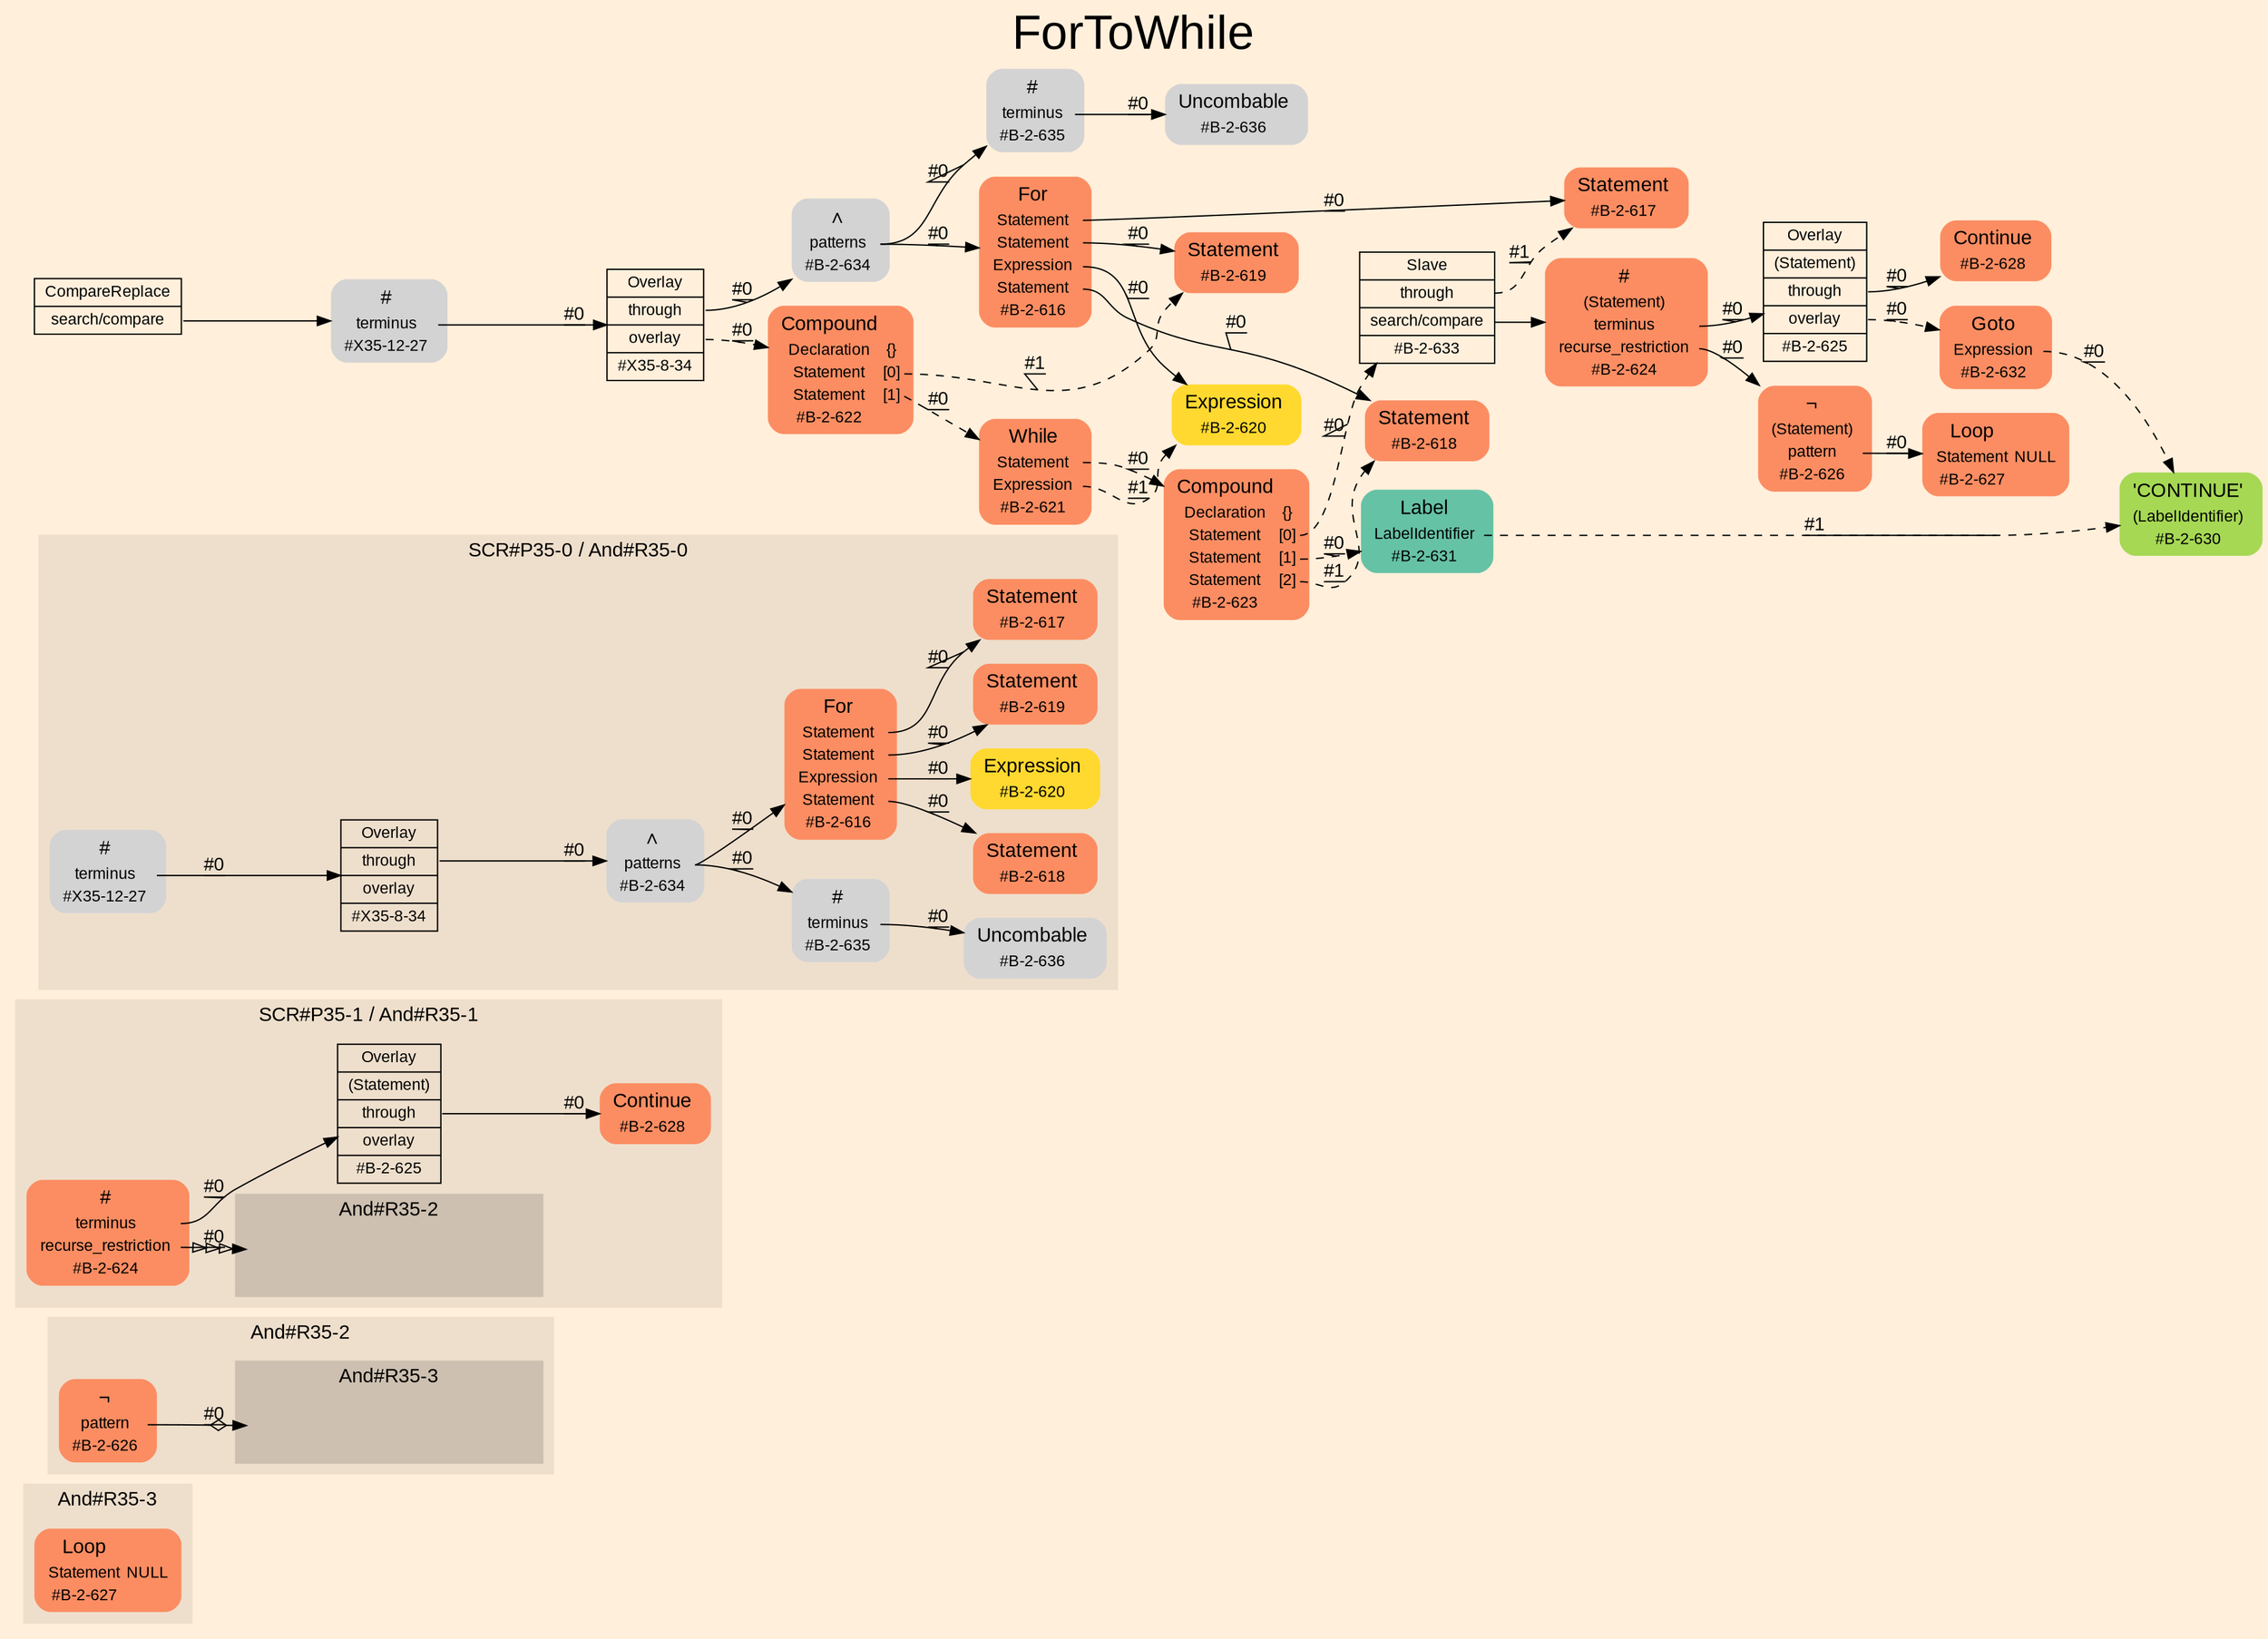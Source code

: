 digraph "ForToWhile" {
label = "ForToWhile"
labelloc = t
fontsize = "36"
graph [
    rankdir = "LR"
    ranksep = 0.3
    bgcolor = antiquewhite1
    color = black
    fontcolor = black
    fontname = "Arial"
];
node [
    fontname = "Arial"
];
edge [
    fontname = "Arial"
];

// -------------------- figure And#R35-3 --------------------
// -------- region And#R35-3 ----------
subgraph "clusterAnd#R35-3" {
    label = "And#R35-3"
    style = "filled"
    color = antiquewhite2
    fontsize = "15"
    "And#R35-3/#B-2-627" [
        // -------- block And#R35-3/#B-2-627 ----------
        shape = "plaintext"
        fillcolor = "/set28/2"
        label = <<TABLE BORDER="0" CELLBORDER="0" CELLSPACING="0">
         <TR><TD><FONT POINT-SIZE="15.0">Loop</FONT></TD><TD></TD></TR>
         <TR><TD>Statement</TD><TD PORT="port0">NULL</TD></TR>
         <TR><TD>#B-2-627</TD><TD PORT="port1"></TD></TR>
        </TABLE>>
        style = "rounded,filled"
        fontsize = "12"
    ];
    
}


// -------------------- figure And#R35-2 --------------------
// -------- region And#R35-2 ----------
subgraph "clusterAnd#R35-2" {
    label = "And#R35-2"
    style = "filled"
    color = antiquewhite2
    fontsize = "15"
    "And#R35-2/#B-2-626" [
        // -------- block And#R35-2/#B-2-626 ----------
        shape = "plaintext"
        fillcolor = "/set28/2"
        label = <<TABLE BORDER="0" CELLBORDER="0" CELLSPACING="0">
         <TR><TD><FONT POINT-SIZE="15.0">¬</FONT></TD><TD></TD></TR>
         <TR><TD>pattern</TD><TD PORT="port0"></TD></TR>
         <TR><TD>#B-2-626</TD><TD PORT="port1"></TD></TR>
        </TABLE>>
        style = "rounded,filled"
        fontsize = "12"
    ];
    
    // -------- region And#R35-2/And#R35-3 ----------
    subgraph "clusterAnd#R35-2/And#R35-3" {
        label = "And#R35-3"
        style = "filled"
        color = antiquewhite3
        fontsize = "15"
        "And#R35-2/And#R35-3/#B-2-627" [
            // -------- block And#R35-2/And#R35-3/#B-2-627 ----------
            shape = none
            fillcolor = "/set28/2"
            style = "invisible"
        ];
        
    }
    
}

"And#R35-2/#B-2-626":port0 -> "And#R35-2/And#R35-3/#B-2-627" [
    arrowhead="normalnoneodiamond"
    label = "#0"
    decorate = true
    color = black
    fontcolor = black
];


// -------------------- figure And#R35-1 --------------------
// -------- region And#R35-1 ----------
subgraph "clusterAnd#R35-1" {
    label = "SCR#P35-1 / And#R35-1"
    style = "filled"
    color = antiquewhite2
    fontsize = "15"
    "And#R35-1/#B-2-625" [
        // -------- block And#R35-1/#B-2-625 ----------
        shape = "record"
        fillcolor = antiquewhite2
        label = "<fixed> Overlay | <port0> (Statement) | <port1> through | <port2> overlay | <port3> #B-2-625"
        style = "filled"
        fontsize = "12"
        color = black
        fontcolor = black
    ];
    
    "And#R35-1/#B-2-624" [
        // -------- block And#R35-1/#B-2-624 ----------
        shape = "plaintext"
        fillcolor = "/set28/2"
        label = <<TABLE BORDER="0" CELLBORDER="0" CELLSPACING="0">
         <TR><TD><FONT POINT-SIZE="15.0">#</FONT></TD><TD></TD></TR>
         <TR><TD>terminus</TD><TD PORT="port0"></TD></TR>
         <TR><TD>recurse_restriction</TD><TD PORT="port1"></TD></TR>
         <TR><TD>#B-2-624</TD><TD PORT="port2"></TD></TR>
        </TABLE>>
        style = "rounded,filled"
        fontsize = "12"
    ];
    
    "And#R35-1/#B-2-628" [
        // -------- block And#R35-1/#B-2-628 ----------
        shape = "plaintext"
        fillcolor = "/set28/2"
        label = <<TABLE BORDER="0" CELLBORDER="0" CELLSPACING="0">
         <TR><TD><FONT POINT-SIZE="15.0">Continue</FONT></TD><TD></TD></TR>
         <TR><TD>#B-2-628</TD><TD PORT="port0"></TD></TR>
        </TABLE>>
        style = "rounded,filled"
        fontsize = "12"
    ];
    
    // -------- region And#R35-1/And#R35-2 ----------
    subgraph "clusterAnd#R35-1/And#R35-2" {
        label = "And#R35-2"
        style = "filled"
        color = antiquewhite3
        fontsize = "15"
        "And#R35-1/And#R35-2/#B-2-626" [
            // -------- block And#R35-1/And#R35-2/#B-2-626 ----------
            shape = none
            fillcolor = "/set28/2"
            style = "invisible"
        ];
        
    }
    
}

"And#R35-1/#B-2-625":port1 -> "And#R35-1/#B-2-628" [
    label = "#0"
    decorate = true
    color = black
    fontcolor = black
];

"And#R35-1/#B-2-624":port0 -> "And#R35-1/#B-2-625" [
    label = "#0"
    decorate = true
    color = black
    fontcolor = black
];

"And#R35-1/#B-2-624":port1 -> "And#R35-1/And#R35-2/#B-2-626" [
    arrowhead="normalonormalonormalonormal"
    label = "#0"
    decorate = true
    color = black
    fontcolor = black
];


// -------------------- figure And#R35-0 --------------------
// -------- region And#R35-0 ----------
subgraph "clusterAnd#R35-0" {
    label = "SCR#P35-0 / And#R35-0"
    style = "filled"
    color = antiquewhite2
    fontsize = "15"
    "And#R35-0/#B-2-634" [
        // -------- block And#R35-0/#B-2-634 ----------
        shape = "plaintext"
        label = <<TABLE BORDER="0" CELLBORDER="0" CELLSPACING="0">
         <TR><TD><FONT POINT-SIZE="15.0">∧</FONT></TD><TD></TD></TR>
         <TR><TD>patterns</TD><TD PORT="port0"></TD></TR>
         <TR><TD>#B-2-634</TD><TD PORT="port1"></TD></TR>
        </TABLE>>
        style = "rounded,filled"
        fontsize = "12"
    ];
    
    "And#R35-0/#B-2-619" [
        // -------- block And#R35-0/#B-2-619 ----------
        shape = "plaintext"
        fillcolor = "/set28/2"
        label = <<TABLE BORDER="0" CELLBORDER="0" CELLSPACING="0">
         <TR><TD><FONT POINT-SIZE="15.0">Statement</FONT></TD><TD></TD></TR>
         <TR><TD>#B-2-619</TD><TD PORT="port0"></TD></TR>
        </TABLE>>
        style = "rounded,filled"
        fontsize = "12"
    ];
    
    "And#R35-0/#X35-12-27" [
        // -------- block And#R35-0/#X35-12-27 ----------
        shape = "plaintext"
        label = <<TABLE BORDER="0" CELLBORDER="0" CELLSPACING="0">
         <TR><TD><FONT POINT-SIZE="15.0">#</FONT></TD><TD></TD></TR>
         <TR><TD>terminus</TD><TD PORT="port0"></TD></TR>
         <TR><TD>#X35-12-27</TD><TD PORT="port1"></TD></TR>
        </TABLE>>
        style = "rounded,filled"
        fontsize = "12"
    ];
    
    "And#R35-0/#B-2-635" [
        // -------- block And#R35-0/#B-2-635 ----------
        shape = "plaintext"
        label = <<TABLE BORDER="0" CELLBORDER="0" CELLSPACING="0">
         <TR><TD><FONT POINT-SIZE="15.0">#</FONT></TD><TD></TD></TR>
         <TR><TD>terminus</TD><TD PORT="port0"></TD></TR>
         <TR><TD>#B-2-635</TD><TD PORT="port1"></TD></TR>
        </TABLE>>
        style = "rounded,filled"
        fontsize = "12"
    ];
    
    "And#R35-0/#B-2-617" [
        // -------- block And#R35-0/#B-2-617 ----------
        shape = "plaintext"
        fillcolor = "/set28/2"
        label = <<TABLE BORDER="0" CELLBORDER="0" CELLSPACING="0">
         <TR><TD><FONT POINT-SIZE="15.0">Statement</FONT></TD><TD></TD></TR>
         <TR><TD>#B-2-617</TD><TD PORT="port0"></TD></TR>
        </TABLE>>
        style = "rounded,filled"
        fontsize = "12"
    ];
    
    "And#R35-0/#B-2-620" [
        // -------- block And#R35-0/#B-2-620 ----------
        shape = "plaintext"
        fillcolor = "/set28/6"
        label = <<TABLE BORDER="0" CELLBORDER="0" CELLSPACING="0">
         <TR><TD><FONT POINT-SIZE="15.0">Expression</FONT></TD><TD></TD></TR>
         <TR><TD>#B-2-620</TD><TD PORT="port0"></TD></TR>
        </TABLE>>
        style = "rounded,filled"
        fontsize = "12"
    ];
    
    "And#R35-0/#X35-8-34" [
        // -------- block And#R35-0/#X35-8-34 ----------
        shape = "record"
        fillcolor = antiquewhite2
        label = "<fixed> Overlay | <port0> through | <port1> overlay | <port2> #X35-8-34"
        style = "filled"
        fontsize = "12"
        color = black
        fontcolor = black
    ];
    
    "And#R35-0/#B-2-618" [
        // -------- block And#R35-0/#B-2-618 ----------
        shape = "plaintext"
        fillcolor = "/set28/2"
        label = <<TABLE BORDER="0" CELLBORDER="0" CELLSPACING="0">
         <TR><TD><FONT POINT-SIZE="15.0">Statement</FONT></TD><TD></TD></TR>
         <TR><TD>#B-2-618</TD><TD PORT="port0"></TD></TR>
        </TABLE>>
        style = "rounded,filled"
        fontsize = "12"
    ];
    
    "And#R35-0/#B-2-636" [
        // -------- block And#R35-0/#B-2-636 ----------
        shape = "plaintext"
        label = <<TABLE BORDER="0" CELLBORDER="0" CELLSPACING="0">
         <TR><TD><FONT POINT-SIZE="15.0">Uncombable</FONT></TD><TD></TD></TR>
         <TR><TD>#B-2-636</TD><TD PORT="port0"></TD></TR>
        </TABLE>>
        style = "rounded,filled"
        fontsize = "12"
    ];
    
    "And#R35-0/#B-2-616" [
        // -------- block And#R35-0/#B-2-616 ----------
        shape = "plaintext"
        fillcolor = "/set28/2"
        label = <<TABLE BORDER="0" CELLBORDER="0" CELLSPACING="0">
         <TR><TD><FONT POINT-SIZE="15.0">For</FONT></TD><TD></TD></TR>
         <TR><TD>Statement</TD><TD PORT="port0"></TD></TR>
         <TR><TD>Statement</TD><TD PORT="port1"></TD></TR>
         <TR><TD>Expression</TD><TD PORT="port2"></TD></TR>
         <TR><TD>Statement</TD><TD PORT="port3"></TD></TR>
         <TR><TD>#B-2-616</TD><TD PORT="port4"></TD></TR>
        </TABLE>>
        style = "rounded,filled"
        fontsize = "12"
    ];
    
}

"And#R35-0/#B-2-634":port0 -> "And#R35-0/#B-2-616" [
    label = "#0"
    decorate = true
    color = black
    fontcolor = black
];

"And#R35-0/#B-2-634":port0 -> "And#R35-0/#B-2-635" [
    label = "#0"
    decorate = true
    color = black
    fontcolor = black
];

"And#R35-0/#X35-12-27":port0 -> "And#R35-0/#X35-8-34" [
    label = "#0"
    decorate = true
    color = black
    fontcolor = black
];

"And#R35-0/#B-2-635":port0 -> "And#R35-0/#B-2-636" [
    label = "#0"
    decorate = true
    color = black
    fontcolor = black
];

"And#R35-0/#X35-8-34":port0 -> "And#R35-0/#B-2-634" [
    label = "#0"
    decorate = true
    color = black
    fontcolor = black
];

"And#R35-0/#B-2-616":port0 -> "And#R35-0/#B-2-617" [
    label = "#0"
    decorate = true
    color = black
    fontcolor = black
];

"And#R35-0/#B-2-616":port1 -> "And#R35-0/#B-2-619" [
    label = "#0"
    decorate = true
    color = black
    fontcolor = black
];

"And#R35-0/#B-2-616":port2 -> "And#R35-0/#B-2-620" [
    label = "#0"
    decorate = true
    color = black
    fontcolor = black
];

"And#R35-0/#B-2-616":port3 -> "And#R35-0/#B-2-618" [
    label = "#0"
    decorate = true
    color = black
    fontcolor = black
];


// -------------------- transformation figure --------------------
"CR#X35-10-35" [
    // -------- block CR#X35-10-35 ----------
    shape = "record"
    fillcolor = antiquewhite1
    label = "<fixed> CompareReplace | <port0> search/compare"
    style = "filled"
    fontsize = "12"
    color = black
    fontcolor = black
];

"#X35-12-27" [
    // -------- block #X35-12-27 ----------
    shape = "plaintext"
    label = <<TABLE BORDER="0" CELLBORDER="0" CELLSPACING="0">
     <TR><TD><FONT POINT-SIZE="15.0">#</FONT></TD><TD></TD></TR>
     <TR><TD>terminus</TD><TD PORT="port0"></TD></TR>
     <TR><TD>#X35-12-27</TD><TD PORT="port1"></TD></TR>
    </TABLE>>
    style = "rounded,filled"
    fontsize = "12"
];

"#X35-8-34" [
    // -------- block #X35-8-34 ----------
    shape = "record"
    fillcolor = antiquewhite1
    label = "<fixed> Overlay | <port0> through | <port1> overlay | <port2> #X35-8-34"
    style = "filled"
    fontsize = "12"
    color = black
    fontcolor = black
];

"#B-2-634" [
    // -------- block #B-2-634 ----------
    shape = "plaintext"
    label = <<TABLE BORDER="0" CELLBORDER="0" CELLSPACING="0">
     <TR><TD><FONT POINT-SIZE="15.0">∧</FONT></TD><TD></TD></TR>
     <TR><TD>patterns</TD><TD PORT="port0"></TD></TR>
     <TR><TD>#B-2-634</TD><TD PORT="port1"></TD></TR>
    </TABLE>>
    style = "rounded,filled"
    fontsize = "12"
];

"#B-2-616" [
    // -------- block #B-2-616 ----------
    shape = "plaintext"
    fillcolor = "/set28/2"
    label = <<TABLE BORDER="0" CELLBORDER="0" CELLSPACING="0">
     <TR><TD><FONT POINT-SIZE="15.0">For</FONT></TD><TD></TD></TR>
     <TR><TD>Statement</TD><TD PORT="port0"></TD></TR>
     <TR><TD>Statement</TD><TD PORT="port1"></TD></TR>
     <TR><TD>Expression</TD><TD PORT="port2"></TD></TR>
     <TR><TD>Statement</TD><TD PORT="port3"></TD></TR>
     <TR><TD>#B-2-616</TD><TD PORT="port4"></TD></TR>
    </TABLE>>
    style = "rounded,filled"
    fontsize = "12"
];

"#B-2-617" [
    // -------- block #B-2-617 ----------
    shape = "plaintext"
    fillcolor = "/set28/2"
    label = <<TABLE BORDER="0" CELLBORDER="0" CELLSPACING="0">
     <TR><TD><FONT POINT-SIZE="15.0">Statement</FONT></TD><TD></TD></TR>
     <TR><TD>#B-2-617</TD><TD PORT="port0"></TD></TR>
    </TABLE>>
    style = "rounded,filled"
    fontsize = "12"
];

"#B-2-619" [
    // -------- block #B-2-619 ----------
    shape = "plaintext"
    fillcolor = "/set28/2"
    label = <<TABLE BORDER="0" CELLBORDER="0" CELLSPACING="0">
     <TR><TD><FONT POINT-SIZE="15.0">Statement</FONT></TD><TD></TD></TR>
     <TR><TD>#B-2-619</TD><TD PORT="port0"></TD></TR>
    </TABLE>>
    style = "rounded,filled"
    fontsize = "12"
];

"#B-2-620" [
    // -------- block #B-2-620 ----------
    shape = "plaintext"
    fillcolor = "/set28/6"
    label = <<TABLE BORDER="0" CELLBORDER="0" CELLSPACING="0">
     <TR><TD><FONT POINT-SIZE="15.0">Expression</FONT></TD><TD></TD></TR>
     <TR><TD>#B-2-620</TD><TD PORT="port0"></TD></TR>
    </TABLE>>
    style = "rounded,filled"
    fontsize = "12"
];

"#B-2-618" [
    // -------- block #B-2-618 ----------
    shape = "plaintext"
    fillcolor = "/set28/2"
    label = <<TABLE BORDER="0" CELLBORDER="0" CELLSPACING="0">
     <TR><TD><FONT POINT-SIZE="15.0">Statement</FONT></TD><TD></TD></TR>
     <TR><TD>#B-2-618</TD><TD PORT="port0"></TD></TR>
    </TABLE>>
    style = "rounded,filled"
    fontsize = "12"
];

"#B-2-635" [
    // -------- block #B-2-635 ----------
    shape = "plaintext"
    label = <<TABLE BORDER="0" CELLBORDER="0" CELLSPACING="0">
     <TR><TD><FONT POINT-SIZE="15.0">#</FONT></TD><TD></TD></TR>
     <TR><TD>terminus</TD><TD PORT="port0"></TD></TR>
     <TR><TD>#B-2-635</TD><TD PORT="port1"></TD></TR>
    </TABLE>>
    style = "rounded,filled"
    fontsize = "12"
];

"#B-2-636" [
    // -------- block #B-2-636 ----------
    shape = "plaintext"
    label = <<TABLE BORDER="0" CELLBORDER="0" CELLSPACING="0">
     <TR><TD><FONT POINT-SIZE="15.0">Uncombable</FONT></TD><TD></TD></TR>
     <TR><TD>#B-2-636</TD><TD PORT="port0"></TD></TR>
    </TABLE>>
    style = "rounded,filled"
    fontsize = "12"
];

"#B-2-622" [
    // -------- block #B-2-622 ----------
    shape = "plaintext"
    fillcolor = "/set28/2"
    label = <<TABLE BORDER="0" CELLBORDER="0" CELLSPACING="0">
     <TR><TD><FONT POINT-SIZE="15.0">Compound</FONT></TD><TD></TD></TR>
     <TR><TD>Declaration</TD><TD PORT="port0">{}</TD></TR>
     <TR><TD>Statement</TD><TD PORT="port1">[0]</TD></TR>
     <TR><TD>Statement</TD><TD PORT="port2">[1]</TD></TR>
     <TR><TD>#B-2-622</TD><TD PORT="port3"></TD></TR>
    </TABLE>>
    style = "rounded,filled"
    fontsize = "12"
];

"#B-2-621" [
    // -------- block #B-2-621 ----------
    shape = "plaintext"
    fillcolor = "/set28/2"
    label = <<TABLE BORDER="0" CELLBORDER="0" CELLSPACING="0">
     <TR><TD><FONT POINT-SIZE="15.0">While</FONT></TD><TD></TD></TR>
     <TR><TD>Statement</TD><TD PORT="port0"></TD></TR>
     <TR><TD>Expression</TD><TD PORT="port1"></TD></TR>
     <TR><TD>#B-2-621</TD><TD PORT="port2"></TD></TR>
    </TABLE>>
    style = "rounded,filled"
    fontsize = "12"
];

"#B-2-623" [
    // -------- block #B-2-623 ----------
    shape = "plaintext"
    fillcolor = "/set28/2"
    label = <<TABLE BORDER="0" CELLBORDER="0" CELLSPACING="0">
     <TR><TD><FONT POINT-SIZE="15.0">Compound</FONT></TD><TD></TD></TR>
     <TR><TD>Declaration</TD><TD PORT="port0">{}</TD></TR>
     <TR><TD>Statement</TD><TD PORT="port1">[0]</TD></TR>
     <TR><TD>Statement</TD><TD PORT="port2">[1]</TD></TR>
     <TR><TD>Statement</TD><TD PORT="port3">[2]</TD></TR>
     <TR><TD>#B-2-623</TD><TD PORT="port4"></TD></TR>
    </TABLE>>
    style = "rounded,filled"
    fontsize = "12"
];

"#B-2-633" [
    // -------- block #B-2-633 ----------
    shape = "record"
    fillcolor = antiquewhite1
    label = "<fixed> Slave | <port0> through | <port1> search/compare | <port2> #B-2-633"
    style = "filled"
    fontsize = "12"
    color = black
    fontcolor = black
];

"#B-2-624" [
    // -------- block #B-2-624 ----------
    shape = "plaintext"
    fillcolor = "/set28/2"
    label = <<TABLE BORDER="0" CELLBORDER="0" CELLSPACING="0">
     <TR><TD><FONT POINT-SIZE="15.0">#</FONT></TD><TD></TD></TR>
     <TR><TD>(Statement)</TD><TD PORT="port0"></TD></TR>
     <TR><TD>terminus</TD><TD PORT="port1"></TD></TR>
     <TR><TD>recurse_restriction</TD><TD PORT="port2"></TD></TR>
     <TR><TD>#B-2-624</TD><TD PORT="port3"></TD></TR>
    </TABLE>>
    style = "rounded,filled"
    fontsize = "12"
];

"#B-2-625" [
    // -------- block #B-2-625 ----------
    shape = "record"
    fillcolor = antiquewhite1
    label = "<fixed> Overlay | <port0> (Statement) | <port1> through | <port2> overlay | <port3> #B-2-625"
    style = "filled"
    fontsize = "12"
    color = black
    fontcolor = black
];

"#B-2-628" [
    // -------- block #B-2-628 ----------
    shape = "plaintext"
    fillcolor = "/set28/2"
    label = <<TABLE BORDER="0" CELLBORDER="0" CELLSPACING="0">
     <TR><TD><FONT POINT-SIZE="15.0">Continue</FONT></TD><TD></TD></TR>
     <TR><TD>#B-2-628</TD><TD PORT="port0"></TD></TR>
    </TABLE>>
    style = "rounded,filled"
    fontsize = "12"
];

"#B-2-632" [
    // -------- block #B-2-632 ----------
    shape = "plaintext"
    fillcolor = "/set28/2"
    label = <<TABLE BORDER="0" CELLBORDER="0" CELLSPACING="0">
     <TR><TD><FONT POINT-SIZE="15.0">Goto</FONT></TD><TD></TD></TR>
     <TR><TD>Expression</TD><TD PORT="port0"></TD></TR>
     <TR><TD>#B-2-632</TD><TD PORT="port1"></TD></TR>
    </TABLE>>
    style = "rounded,filled"
    fontsize = "12"
];

"#B-2-630" [
    // -------- block #B-2-630 ----------
    shape = "plaintext"
    fillcolor = "/set28/5"
    label = <<TABLE BORDER="0" CELLBORDER="0" CELLSPACING="0">
     <TR><TD><FONT POINT-SIZE="15.0">'CONTINUE'</FONT></TD><TD></TD></TR>
     <TR><TD>(LabelIdentifier)</TD><TD PORT="port0"></TD></TR>
     <TR><TD>#B-2-630</TD><TD PORT="port1"></TD></TR>
    </TABLE>>
    style = "rounded,filled"
    fontsize = "12"
];

"#B-2-626" [
    // -------- block #B-2-626 ----------
    shape = "plaintext"
    fillcolor = "/set28/2"
    label = <<TABLE BORDER="0" CELLBORDER="0" CELLSPACING="0">
     <TR><TD><FONT POINT-SIZE="15.0">¬</FONT></TD><TD></TD></TR>
     <TR><TD>(Statement)</TD><TD PORT="port0"></TD></TR>
     <TR><TD>pattern</TD><TD PORT="port1"></TD></TR>
     <TR><TD>#B-2-626</TD><TD PORT="port2"></TD></TR>
    </TABLE>>
    style = "rounded,filled"
    fontsize = "12"
];

"#B-2-627" [
    // -------- block #B-2-627 ----------
    shape = "plaintext"
    fillcolor = "/set28/2"
    label = <<TABLE BORDER="0" CELLBORDER="0" CELLSPACING="0">
     <TR><TD><FONT POINT-SIZE="15.0">Loop</FONT></TD><TD></TD></TR>
     <TR><TD>Statement</TD><TD PORT="port0">NULL</TD></TR>
     <TR><TD>#B-2-627</TD><TD PORT="port1"></TD></TR>
    </TABLE>>
    style = "rounded,filled"
    fontsize = "12"
];

"#B-2-631" [
    // -------- block #B-2-631 ----------
    shape = "plaintext"
    fillcolor = "/set28/1"
    label = <<TABLE BORDER="0" CELLBORDER="0" CELLSPACING="0">
     <TR><TD><FONT POINT-SIZE="15.0">Label</FONT></TD><TD></TD></TR>
     <TR><TD>LabelIdentifier</TD><TD PORT="port0"></TD></TR>
     <TR><TD>#B-2-631</TD><TD PORT="port1"></TD></TR>
    </TABLE>>
    style = "rounded,filled"
    fontsize = "12"
];

"CR#X35-10-35":port0 -> "#X35-12-27" [
    label = ""
    decorate = true
    color = black
    fontcolor = black
];

"#X35-12-27":port0 -> "#X35-8-34" [
    label = "#0"
    decorate = true
    color = black
    fontcolor = black
];

"#X35-8-34":port0 -> "#B-2-634" [
    label = "#0"
    decorate = true
    color = black
    fontcolor = black
];

"#X35-8-34":port1 -> "#B-2-622" [
    style="dashed"
    label = "#0"
    decorate = true
    color = black
    fontcolor = black
];

"#B-2-634":port0 -> "#B-2-616" [
    label = "#0"
    decorate = true
    color = black
    fontcolor = black
];

"#B-2-634":port0 -> "#B-2-635" [
    label = "#0"
    decorate = true
    color = black
    fontcolor = black
];

"#B-2-616":port0 -> "#B-2-617" [
    label = "#0"
    decorate = true
    color = black
    fontcolor = black
];

"#B-2-616":port1 -> "#B-2-619" [
    label = "#0"
    decorate = true
    color = black
    fontcolor = black
];

"#B-2-616":port2 -> "#B-2-620" [
    label = "#0"
    decorate = true
    color = black
    fontcolor = black
];

"#B-2-616":port3 -> "#B-2-618" [
    label = "#0"
    decorate = true
    color = black
    fontcolor = black
];

"#B-2-635":port0 -> "#B-2-636" [
    label = "#0"
    decorate = true
    color = black
    fontcolor = black
];

"#B-2-622":port1 -> "#B-2-619" [
    style="dashed"
    label = "#1"
    decorate = true
    color = black
    fontcolor = black
];

"#B-2-622":port2 -> "#B-2-621" [
    style="dashed"
    label = "#0"
    decorate = true
    color = black
    fontcolor = black
];

"#B-2-621":port0 -> "#B-2-623" [
    style="dashed"
    label = "#0"
    decorate = true
    color = black
    fontcolor = black
];

"#B-2-621":port1 -> "#B-2-620" [
    style="dashed"
    label = "#1"
    decorate = true
    color = black
    fontcolor = black
];

"#B-2-623":port1 -> "#B-2-633" [
    style="dashed"
    label = "#0"
    decorate = true
    color = black
    fontcolor = black
];

"#B-2-623":port2 -> "#B-2-631" [
    style="dashed"
    label = "#0"
    decorate = true
    color = black
    fontcolor = black
];

"#B-2-623":port3 -> "#B-2-618" [
    style="dashed"
    label = "#1"
    decorate = true
    color = black
    fontcolor = black
];

"#B-2-633":port0 -> "#B-2-617" [
    style="dashed"
    label = "#1"
    decorate = true
    color = black
    fontcolor = black
];

"#B-2-633":port1 -> "#B-2-624" [
    label = ""
    decorate = true
    color = black
    fontcolor = black
];

"#B-2-624":port1 -> "#B-2-625" [
    label = "#0"
    decorate = true
    color = black
    fontcolor = black
];

"#B-2-624":port2 -> "#B-2-626" [
    label = "#0"
    decorate = true
    color = black
    fontcolor = black
];

"#B-2-625":port1 -> "#B-2-628" [
    label = "#0"
    decorate = true
    color = black
    fontcolor = black
];

"#B-2-625":port2 -> "#B-2-632" [
    style="dashed"
    label = "#0"
    decorate = true
    color = black
    fontcolor = black
];

"#B-2-632":port0 -> "#B-2-630" [
    style="dashed"
    label = "#0"
    decorate = true
    color = black
    fontcolor = black
];

"#B-2-626":port1 -> "#B-2-627" [
    label = "#0"
    decorate = true
    color = black
    fontcolor = black
];

"#B-2-631":port0 -> "#B-2-630" [
    style="dashed"
    label = "#1"
    decorate = true
    color = black
    fontcolor = black
];


}
